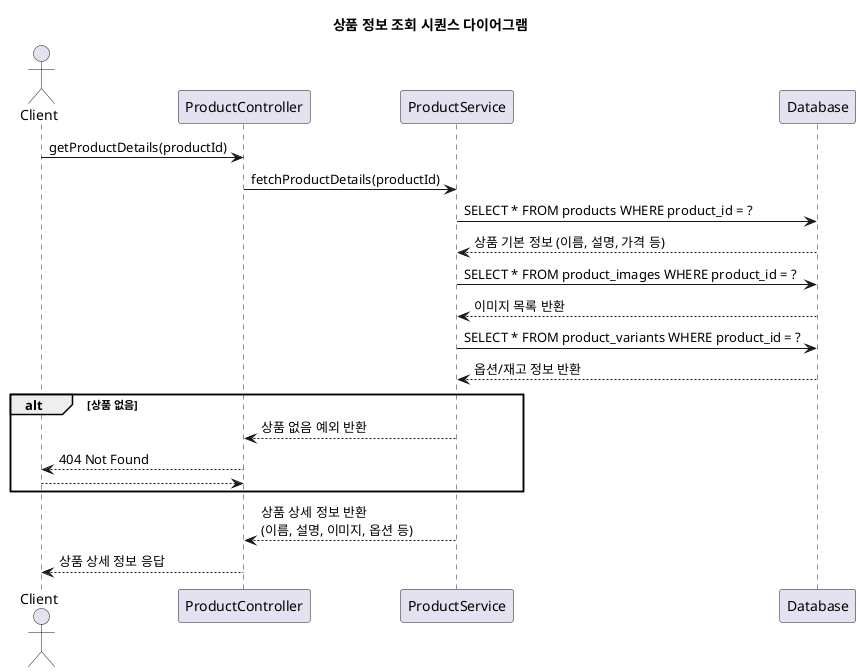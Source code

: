 @startuml
title 상품 정보 조회 시퀀스 다이어그램

actor Client
participant "ProductController" as API
participant "ProductService" as Product
participant Database


Client -> API : getProductDetails(productId)

API -> Product : fetchProductDetails(productId)

Product -> Database : SELECT * FROM products WHERE product_id = ?
Database --> Product : 상품 기본 정보 (이름, 설명, 가격 등)

Product -> Database : SELECT * FROM product_images WHERE product_id = ?
Database --> Product : 이미지 목록 반환

Product -> Database : SELECT * FROM product_variants WHERE product_id = ?
Database --> Product : 옵션/재고 정보 반환

alt 상품 없음
    Product --> API : 상품 없음 예외 반환
    API --> Client : 404 Not Found
    return
end

Product --> API : 상품 상세 정보 반환\n(이름, 설명, 이미지, 옵션 등)

API --> Client : 상품 상세 정보 응답

@enduml
